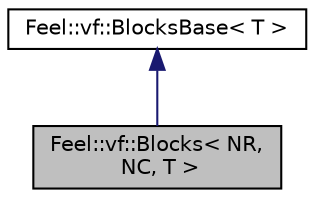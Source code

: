 digraph "Feel::vf::Blocks&lt; NR, NC, T &gt;"
{
 // LATEX_PDF_SIZE
  edge [fontname="Helvetica",fontsize="10",labelfontname="Helvetica",labelfontsize="10"];
  node [fontname="Helvetica",fontsize="10",shape=record];
  Node1 [label="Feel::vf::Blocks\< NR,\l NC, T \>",height=0.2,width=0.4,color="black", fillcolor="grey75", style="filled", fontcolor="black",tooltip=" "];
  Node2 -> Node1 [dir="back",color="midnightblue",fontsize="10",style="solid",fontname="Helvetica"];
  Node2 [label="Feel::vf::BlocksBase\< T \>",height=0.2,width=0.4,color="black", fillcolor="white", style="filled",URL="$structFeel_1_1vf_1_1BlocksBase.html",tooltip=" "];
}
